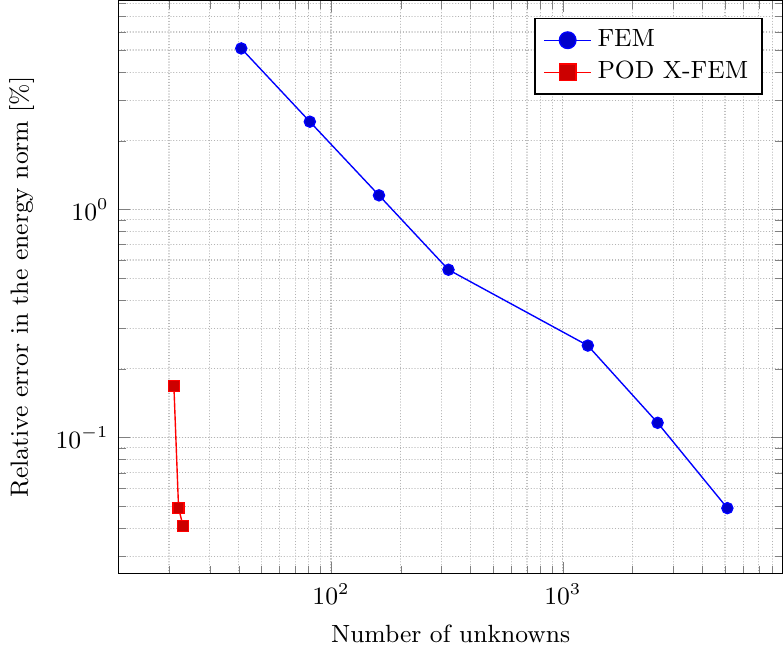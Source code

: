 \documentclass{standalone}
\usepackage{pgfplots}
\usepackage{filecontents}
\usepackage{tikz}
\usetikzlibrary{calc,fit,spy}

\begin{filecontents*}{FEM_data.csv}
dofs,relError
41,5.082
81,2.426
161,1.153
321,0.544
1281,0.253
2561,0.116
5121,0.049

\end{filecontents*}

\begin{filecontents*}{XFEM1_data.csv}
dofs,relError
21,0.136
22,0.056
23,0.099

\end{filecontents*}

\begin{filecontents*}{XFEM5_data.csv}
dofs,relError
21,0.168
22,0.06
23,0.092

\end{filecontents*}

\begin{filecontents*}{XFEM10_data.csv}
dofs,relError
21,0.168
22,0.049
23,0.041

\end{filecontents*}

\begin{document}
\begin{tikzpicture} [spy using outlines= {circle, magnification=2, size=3.0cm, connect spies}]

  \begin{loglogaxis}[
        scale only axis, % The height and width argument only apply to the actual axis
        %xmin=1.0, xmax=1.0e+5,
        %ymin=1e-3, ymax=1.0e2,
        xlabel={Number of unknowns},
        ylabel={Relative error in the energy norm $[\%]$ },
        legend pos=north east,
        font=\small,
        mark size=2,
        line width = 0.5,
	      legend style={font=\small, mark size=3},
        legend cell align=left,
        %cycle list name=myCycleListColor,
    	grid = both,
   	    grid style={ dash pattern = on 0.05 off 1,
    		line cap = round, draw=gray!60 }
      ]
		%2 levels of refinement		

\addplot table [x=dofs, y=relError, col sep=comma] {FEM_data.csv};
   \addlegendentry{FEM};
	
\addplot table [x=dofs, y=relError, col sep=comma] {XFEM10_data.csv};
   \addlegendentry{POD X-FEM};
	
%\addplot table [x=dofs, y=relError, col sep=comma] {XFEM5_data.csv};
%   \addlegendentry{X-PODFEM m+5, $modes= 1...3$};
%
%\addplot table [x=dofs, y=relError, col sep=comma] {XFEM10_data.csv};
%   \addlegendentry{X-PODFEM m+10, $modes= 1...3$};	
 \end{loglogaxis} 

%\spy on (0.9,1.2) in node at (-3,3);


\end{tikzpicture}
\end{document}
